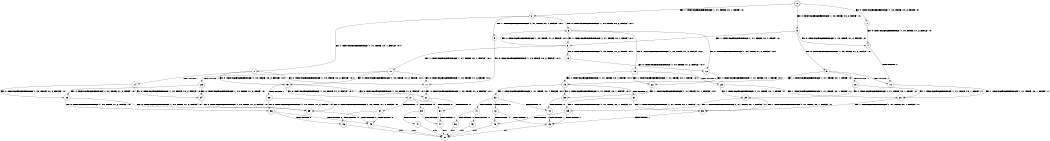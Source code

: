 digraph BCG {
size = "7, 10.5";
center = TRUE;
node [shape = circle];
0 [peripheries = 2];
0 -> 1 [label = "EX !0 !ATOMIC_EXCH_BRANCH (1, +0, TRUE, +0, 2, TRUE) !:0:"];
0 -> 2 [label = "EX !1 !ATOMIC_EXCH_BRANCH (1, +1, TRUE, +0, 1, TRUE) !:0:"];
0 -> 3 [label = "EX !0 !ATOMIC_EXCH_BRANCH (1, +0, TRUE, +0, 2, TRUE) !:0:"];
1 -> 4 [label = "EX !0 !ATOMIC_EXCH_BRANCH (1, +0, TRUE, +1, 2, FALSE) !:0:"];
2 -> 5 [label = "EX !1 !ATOMIC_EXCH_BRANCH (1, +1, TRUE, +0, 1, FALSE) !:0:1:"];
2 -> 6 [label = "EX !0 !ATOMIC_EXCH_BRANCH (1, +0, TRUE, +0, 2, FALSE) !:0:1:"];
2 -> 7 [label = "EX !1 !ATOMIC_EXCH_BRANCH (1, +1, TRUE, +0, 1, FALSE) !:0:1:"];
3 -> 4 [label = "EX !0 !ATOMIC_EXCH_BRANCH (1, +0, TRUE, +1, 2, FALSE) !:0:"];
3 -> 8 [label = "EX !1 !ATOMIC_EXCH_BRANCH (1, +1, TRUE, +0, 1, TRUE) !:0:"];
3 -> 9 [label = "EX !0 !ATOMIC_EXCH_BRANCH (1, +0, TRUE, +1, 2, FALSE) !:0:"];
4 -> 10 [label = "TERMINATE !0"];
5 -> 11 [label = "EX !0 !ATOMIC_EXCH_BRANCH (1, +0, TRUE, +0, 2, FALSE) !:0:1:"];
6 -> 12 [label = "EX !0 !ATOMIC_EXCH_BRANCH (1, +0, TRUE, +1, 2, FALSE) !:0:1:"];
6 -> 8 [label = "EX !1 !ATOMIC_EXCH_BRANCH (1, +1, TRUE, +0, 1, TRUE) !:0:1:"];
6 -> 13 [label = "EX !0 !ATOMIC_EXCH_BRANCH (1, +0, TRUE, +1, 2, FALSE) !:0:1:"];
7 -> 11 [label = "EX !0 !ATOMIC_EXCH_BRANCH (1, +0, TRUE, +0, 2, FALSE) !:0:1:"];
7 -> 14 [label = "TERMINATE !1"];
7 -> 15 [label = "EX !0 !ATOMIC_EXCH_BRANCH (1, +0, TRUE, +0, 2, FALSE) !:0:1:"];
8 -> 16 [label = "EX !0 !ATOMIC_EXCH_BRANCH (1, +0, TRUE, +1, 2, TRUE) !:0:1:"];
8 -> 17 [label = "EX !1 !ATOMIC_EXCH_BRANCH (1, +1, TRUE, +0, 1, FALSE) !:0:1:"];
8 -> 6 [label = "EX !0 !ATOMIC_EXCH_BRANCH (1, +0, TRUE, +1, 2, TRUE) !:0:1:"];
9 -> 10 [label = "TERMINATE !0"];
9 -> 18 [label = "TERMINATE !0"];
9 -> 19 [label = "EX !1 !ATOMIC_EXCH_BRANCH (1, +1, TRUE, +0, 1, TRUE) !:0:"];
10 -> 20 [label = "EX !1 !ATOMIC_EXCH_BRANCH (1, +1, TRUE, +0, 1, TRUE) !:1:"];
11 -> 21 [label = "EX !0 !ATOMIC_EXCH_BRANCH (1, +0, TRUE, +1, 2, FALSE) !:0:1:"];
12 -> 22 [label = "EX !1 !ATOMIC_EXCH_BRANCH (1, +1, TRUE, +0, 1, TRUE) !:0:1:"];
13 -> 22 [label = "EX !1 !ATOMIC_EXCH_BRANCH (1, +1, TRUE, +0, 1, TRUE) !:0:1:"];
13 -> 23 [label = "TERMINATE !0"];
13 -> 19 [label = "EX !1 !ATOMIC_EXCH_BRANCH (1, +1, TRUE, +0, 1, TRUE) !:0:1:"];
14 -> 24 [label = "EX !0 !ATOMIC_EXCH_BRANCH (1, +0, TRUE, +0, 2, FALSE) !:0:"];
14 -> 25 [label = "EX !0 !ATOMIC_EXCH_BRANCH (1, +0, TRUE, +0, 2, FALSE) !:0:"];
15 -> 21 [label = "EX !0 !ATOMIC_EXCH_BRANCH (1, +0, TRUE, +1, 2, FALSE) !:0:1:"];
15 -> 26 [label = "TERMINATE !1"];
15 -> 27 [label = "EX !0 !ATOMIC_EXCH_BRANCH (1, +0, TRUE, +1, 2, FALSE) !:0:1:"];
16 -> 12 [label = "EX !0 !ATOMIC_EXCH_BRANCH (1, +0, TRUE, +1, 2, FALSE) !:0:1:"];
17 -> 11 [label = "EX !0 !ATOMIC_EXCH_BRANCH (1, +0, TRUE, +1, 2, TRUE) !:0:1:"];
17 -> 28 [label = "TERMINATE !1"];
17 -> 15 [label = "EX !0 !ATOMIC_EXCH_BRANCH (1, +0, TRUE, +1, 2, TRUE) !:0:1:"];
18 -> 20 [label = "EX !1 !ATOMIC_EXCH_BRANCH (1, +1, TRUE, +0, 1, TRUE) !:1:"];
18 -> 29 [label = "EX !1 !ATOMIC_EXCH_BRANCH (1, +1, TRUE, +0, 1, TRUE) !:1:"];
19 -> 30 [label = "EX !1 !ATOMIC_EXCH_BRANCH (1, +1, TRUE, +0, 1, FALSE) !:0:1:"];
19 -> 31 [label = "TERMINATE !0"];
19 -> 32 [label = "EX !1 !ATOMIC_EXCH_BRANCH (1, +1, TRUE, +0, 1, FALSE) !:0:1:"];
20 -> 33 [label = "EX !1 !ATOMIC_EXCH_BRANCH (1, +1, TRUE, +0, 1, FALSE) !:1:"];
21 -> 34 [label = "TERMINATE !0"];
22 -> 30 [label = "EX !1 !ATOMIC_EXCH_BRANCH (1, +1, TRUE, +0, 1, FALSE) !:0:1:"];
23 -> 20 [label = "EX !1 !ATOMIC_EXCH_BRANCH (1, +1, TRUE, +0, 1, TRUE) !:1:"];
23 -> 29 [label = "EX !1 !ATOMIC_EXCH_BRANCH (1, +1, TRUE, +0, 1, TRUE) !:1:"];
24 -> 35 [label = "EX !0 !ATOMIC_EXCH_BRANCH (1, +0, TRUE, +1, 2, FALSE) !:0:"];
25 -> 35 [label = "EX !0 !ATOMIC_EXCH_BRANCH (1, +0, TRUE, +1, 2, FALSE) !:0:"];
25 -> 36 [label = "EX !0 !ATOMIC_EXCH_BRANCH (1, +0, TRUE, +1, 2, FALSE) !:0:"];
26 -> 35 [label = "EX !0 !ATOMIC_EXCH_BRANCH (1, +0, TRUE, +1, 2, FALSE) !:0:"];
26 -> 36 [label = "EX !0 !ATOMIC_EXCH_BRANCH (1, +0, TRUE, +1, 2, FALSE) !:0:"];
27 -> 34 [label = "TERMINATE !0"];
27 -> 37 [label = "TERMINATE !1"];
27 -> 38 [label = "TERMINATE !0"];
28 -> 24 [label = "EX !0 !ATOMIC_EXCH_BRANCH (1, +0, TRUE, +1, 2, TRUE) !:0:"];
28 -> 25 [label = "EX !0 !ATOMIC_EXCH_BRANCH (1, +0, TRUE, +1, 2, TRUE) !:0:"];
29 -> 33 [label = "EX !1 !ATOMIC_EXCH_BRANCH (1, +1, TRUE, +0, 1, FALSE) !:1:"];
29 -> 39 [label = "EX !1 !ATOMIC_EXCH_BRANCH (1, +1, TRUE, +0, 1, FALSE) !:1:"];
30 -> 40 [label = "TERMINATE !0"];
31 -> 33 [label = "EX !1 !ATOMIC_EXCH_BRANCH (1, +1, TRUE, +0, 1, FALSE) !:1:"];
31 -> 39 [label = "EX !1 !ATOMIC_EXCH_BRANCH (1, +1, TRUE, +0, 1, FALSE) !:1:"];
32 -> 40 [label = "TERMINATE !0"];
32 -> 41 [label = "TERMINATE !1"];
32 -> 42 [label = "TERMINATE !0"];
33 -> 43 [label = "TERMINATE !1"];
34 -> 44 [label = "TERMINATE !1"];
35 -> 45 [label = "TERMINATE !0"];
36 -> 45 [label = "TERMINATE !0"];
36 -> 46 [label = "TERMINATE !0"];
37 -> 45 [label = "TERMINATE !0"];
37 -> 46 [label = "TERMINATE !0"];
38 -> 44 [label = "TERMINATE !1"];
38 -> 47 [label = "TERMINATE !1"];
39 -> 43 [label = "TERMINATE !1"];
39 -> 48 [label = "TERMINATE !1"];
40 -> 43 [label = "TERMINATE !1"];
41 -> 49 [label = "TERMINATE !0"];
41 -> 50 [label = "TERMINATE !0"];
42 -> 43 [label = "TERMINATE !1"];
42 -> 48 [label = "TERMINATE !1"];
43 -> 51 [label = "exit"];
44 -> 51 [label = "exit"];
45 -> 51 [label = "exit"];
46 -> 51 [label = "exit"];
47 -> 51 [label = "exit"];
48 -> 51 [label = "exit"];
49 -> 51 [label = "exit"];
50 -> 51 [label = "exit"];
}
